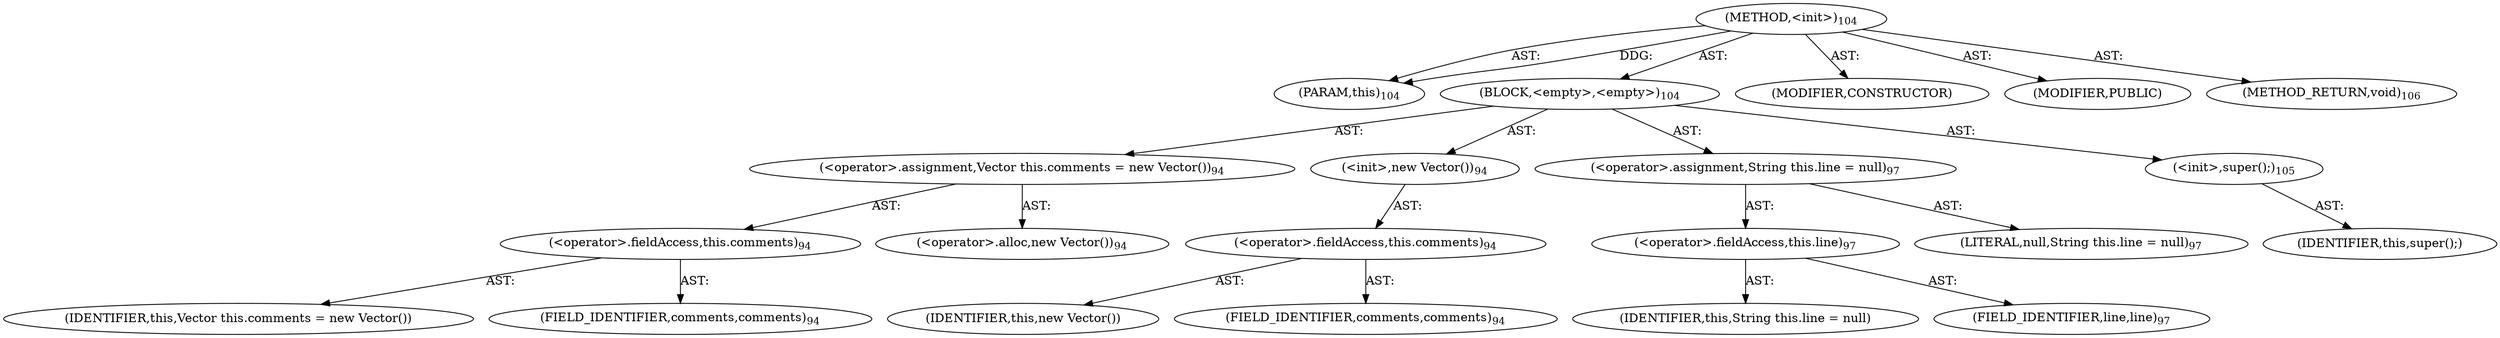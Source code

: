 digraph "&lt;init&gt;" {  
"111669149696" [label = <(METHOD,&lt;init&gt;)<SUB>104</SUB>> ]
"115964116996" [label = <(PARAM,this)<SUB>104</SUB>> ]
"25769803776" [label = <(BLOCK,&lt;empty&gt;,&lt;empty&gt;)<SUB>104</SUB>> ]
"30064771074" [label = <(&lt;operator&gt;.assignment,Vector this.comments = new Vector())<SUB>94</SUB>> ]
"30064771075" [label = <(&lt;operator&gt;.fieldAccess,this.comments)<SUB>94</SUB>> ]
"68719476748" [label = <(IDENTIFIER,this,Vector this.comments = new Vector())> ]
"55834574848" [label = <(FIELD_IDENTIFIER,comments,comments)<SUB>94</SUB>> ]
"30064771076" [label = <(&lt;operator&gt;.alloc,new Vector())<SUB>94</SUB>> ]
"30064771077" [label = <(&lt;init&gt;,new Vector())<SUB>94</SUB>> ]
"30064771078" [label = <(&lt;operator&gt;.fieldAccess,this.comments)<SUB>94</SUB>> ]
"68719476749" [label = <(IDENTIFIER,this,new Vector())> ]
"55834574849" [label = <(FIELD_IDENTIFIER,comments,comments)<SUB>94</SUB>> ]
"30064771079" [label = <(&lt;operator&gt;.assignment,String this.line = null)<SUB>97</SUB>> ]
"30064771080" [label = <(&lt;operator&gt;.fieldAccess,this.line)<SUB>97</SUB>> ]
"68719476750" [label = <(IDENTIFIER,this,String this.line = null)> ]
"55834574850" [label = <(FIELD_IDENTIFIER,line,line)<SUB>97</SUB>> ]
"90194313216" [label = <(LITERAL,null,String this.line = null)<SUB>97</SUB>> ]
"30064771072" [label = <(&lt;init&gt;,super();)<SUB>105</SUB>> ]
"68719476745" [label = <(IDENTIFIER,this,super();)> ]
"133143986180" [label = <(MODIFIER,CONSTRUCTOR)> ]
"133143986181" [label = <(MODIFIER,PUBLIC)> ]
"128849018880" [label = <(METHOD_RETURN,void)<SUB>106</SUB>> ]
  "111669149696" -> "115964116996"  [ label = "AST: "] 
  "111669149696" -> "25769803776"  [ label = "AST: "] 
  "111669149696" -> "133143986180"  [ label = "AST: "] 
  "111669149696" -> "133143986181"  [ label = "AST: "] 
  "111669149696" -> "128849018880"  [ label = "AST: "] 
  "25769803776" -> "30064771074"  [ label = "AST: "] 
  "25769803776" -> "30064771077"  [ label = "AST: "] 
  "25769803776" -> "30064771079"  [ label = "AST: "] 
  "25769803776" -> "30064771072"  [ label = "AST: "] 
  "30064771074" -> "30064771075"  [ label = "AST: "] 
  "30064771074" -> "30064771076"  [ label = "AST: "] 
  "30064771075" -> "68719476748"  [ label = "AST: "] 
  "30064771075" -> "55834574848"  [ label = "AST: "] 
  "30064771077" -> "30064771078"  [ label = "AST: "] 
  "30064771078" -> "68719476749"  [ label = "AST: "] 
  "30064771078" -> "55834574849"  [ label = "AST: "] 
  "30064771079" -> "30064771080"  [ label = "AST: "] 
  "30064771079" -> "90194313216"  [ label = "AST: "] 
  "30064771080" -> "68719476750"  [ label = "AST: "] 
  "30064771080" -> "55834574850"  [ label = "AST: "] 
  "30064771072" -> "68719476745"  [ label = "AST: "] 
  "111669149696" -> "115964116996"  [ label = "DDG: "] 
}
